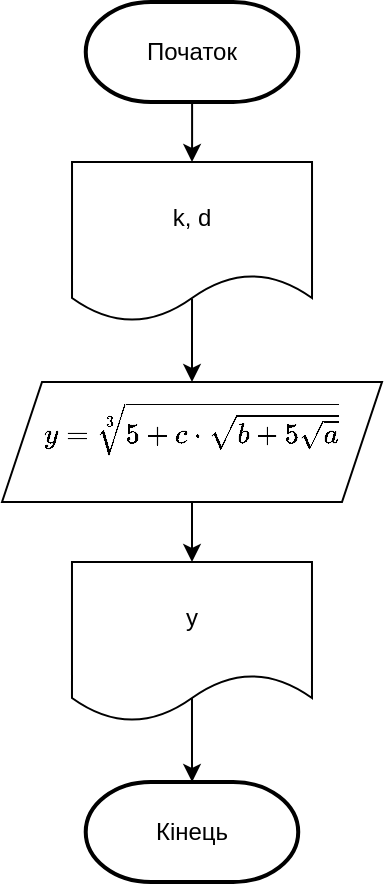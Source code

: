 <mxfile version="14.1.8" type="device"><diagram id="C5RBs43oDa-KdzZeNtuy" name="Page-1"><mxGraphModel dx="813" dy="470" grid="1" gridSize="10" guides="1" tooltips="1" connect="1" arrows="1" fold="1" page="1" pageScale="1" pageWidth="827" pageHeight="1169" math="1" shadow="0"><root><mxCell id="WIyWlLk6GJQsqaUBKTNV-0"/><mxCell id="WIyWlLk6GJQsqaUBKTNV-1" parent="WIyWlLk6GJQsqaUBKTNV-0"/><mxCell id="LTzWjnHm-aOZtnhQckQr-1" value="" style="edgeStyle=orthogonalEdgeStyle;rounded=0;orthogonalLoop=1;jettySize=auto;html=1;" edge="1" parent="WIyWlLk6GJQsqaUBKTNV-1" source="tPSNvkdxqbpKq8cWh3lh-1" target="LTzWjnHm-aOZtnhQckQr-0"><mxGeometry relative="1" as="geometry"/></mxCell><mxCell id="tPSNvkdxqbpKq8cWh3lh-1" value="&lt;span&gt;Початок&lt;/span&gt;" style="strokeWidth=2;html=1;shape=mxgraph.flowchart.terminator;whiteSpace=wrap;shadow=0;glass=0;" parent="WIyWlLk6GJQsqaUBKTNV-1" vertex="1"><mxGeometry x="166.88" y="80" width="106.25" height="50" as="geometry"/></mxCell><mxCell id="tPSNvkdxqbpKq8cWh3lh-3" value="Кінець" style="strokeWidth=2;html=1;shape=mxgraph.flowchart.terminator;whiteSpace=wrap;shadow=0;glass=0;" parent="WIyWlLk6GJQsqaUBKTNV-1" vertex="1"><mxGeometry x="166.86" y="470" width="106.25" height="50" as="geometry"/></mxCell><mxCell id="LTzWjnHm-aOZtnhQckQr-3" value="" style="edgeStyle=orthogonalEdgeStyle;rounded=0;orthogonalLoop=1;jettySize=auto;html=1;exitX=0.5;exitY=0.853;exitDx=0;exitDy=0;exitPerimeter=0;" edge="1" parent="WIyWlLk6GJQsqaUBKTNV-1" source="LTzWjnHm-aOZtnhQckQr-0" target="LTzWjnHm-aOZtnhQckQr-2"><mxGeometry relative="1" as="geometry"/></mxCell><mxCell id="LTzWjnHm-aOZtnhQckQr-0" value="k, d" style="shape=document;whiteSpace=wrap;html=1;boundedLbl=1;" vertex="1" parent="WIyWlLk6GJQsqaUBKTNV-1"><mxGeometry x="160.01" y="160" width="120" height="80" as="geometry"/></mxCell><mxCell id="LTzWjnHm-aOZtnhQckQr-5" value="" style="edgeStyle=orthogonalEdgeStyle;rounded=0;orthogonalLoop=1;jettySize=auto;html=1;" edge="1" parent="WIyWlLk6GJQsqaUBKTNV-1" source="LTzWjnHm-aOZtnhQckQr-2" target="LTzWjnHm-aOZtnhQckQr-4"><mxGeometry relative="1" as="geometry"/></mxCell><mxCell id="LTzWjnHm-aOZtnhQckQr-2" value="\(y = \sqrt[3]{5 + c \cdot \sqrt{b + 5\sqrt{a}}}&#10;\)&#10;" style="shape=parallelogram;perimeter=parallelogramPerimeter;whiteSpace=wrap;fixedSize=1;" vertex="1" parent="WIyWlLk6GJQsqaUBKTNV-1"><mxGeometry x="125.01" y="270" width="189.99" height="60" as="geometry"/></mxCell><mxCell id="LTzWjnHm-aOZtnhQckQr-6" value="" style="edgeStyle=orthogonalEdgeStyle;rounded=0;orthogonalLoop=1;jettySize=auto;html=1;exitX=0.5;exitY=0.85;exitDx=0;exitDy=0;exitPerimeter=0;" edge="1" parent="WIyWlLk6GJQsqaUBKTNV-1" source="LTzWjnHm-aOZtnhQckQr-4" target="tPSNvkdxqbpKq8cWh3lh-3"><mxGeometry relative="1" as="geometry"/></mxCell><mxCell id="LTzWjnHm-aOZtnhQckQr-4" value="y" style="shape=document;whiteSpace=wrap;html=1;boundedLbl=1;" vertex="1" parent="WIyWlLk6GJQsqaUBKTNV-1"><mxGeometry x="159.99" y="360" width="120" height="80" as="geometry"/></mxCell></root></mxGraphModel></diagram></mxfile>